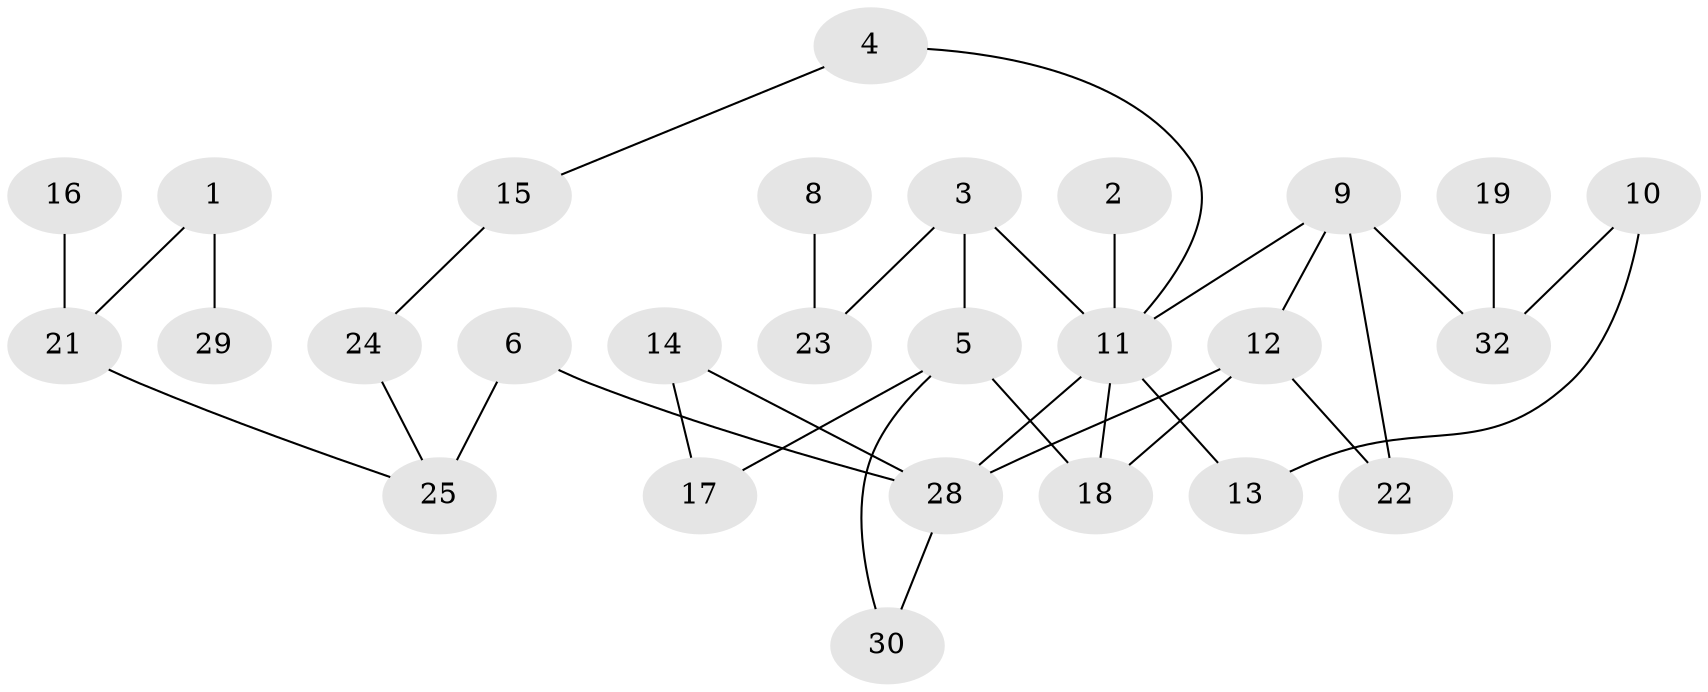 // original degree distribution, {3: 0.22580645161290322, 1: 0.27419354838709675, 4: 0.08064516129032258, 0: 0.0967741935483871, 2: 0.27419354838709675, 5: 0.04838709677419355}
// Generated by graph-tools (version 1.1) at 2025/33/03/09/25 02:33:58]
// undirected, 27 vertices, 34 edges
graph export_dot {
graph [start="1"]
  node [color=gray90,style=filled];
  1;
  2;
  3;
  4;
  5;
  6;
  8;
  9;
  10;
  11;
  12;
  13;
  14;
  15;
  16;
  17;
  18;
  19;
  21;
  22;
  23;
  24;
  25;
  28;
  29;
  30;
  32;
  1 -- 21 [weight=1.0];
  1 -- 29 [weight=1.0];
  2 -- 11 [weight=2.0];
  3 -- 5 [weight=1.0];
  3 -- 11 [weight=1.0];
  3 -- 23 [weight=1.0];
  4 -- 11 [weight=1.0];
  4 -- 15 [weight=1.0];
  5 -- 17 [weight=1.0];
  5 -- 18 [weight=1.0];
  5 -- 30 [weight=1.0];
  6 -- 25 [weight=2.0];
  6 -- 28 [weight=1.0];
  8 -- 23 [weight=1.0];
  9 -- 11 [weight=1.0];
  9 -- 12 [weight=1.0];
  9 -- 22 [weight=1.0];
  9 -- 32 [weight=1.0];
  10 -- 13 [weight=1.0];
  10 -- 32 [weight=1.0];
  11 -- 13 [weight=1.0];
  11 -- 18 [weight=1.0];
  11 -- 28 [weight=1.0];
  12 -- 18 [weight=1.0];
  12 -- 22 [weight=1.0];
  12 -- 28 [weight=1.0];
  14 -- 17 [weight=1.0];
  14 -- 28 [weight=1.0];
  15 -- 24 [weight=1.0];
  16 -- 21 [weight=1.0];
  19 -- 32 [weight=1.0];
  21 -- 25 [weight=1.0];
  24 -- 25 [weight=1.0];
  28 -- 30 [weight=1.0];
}

